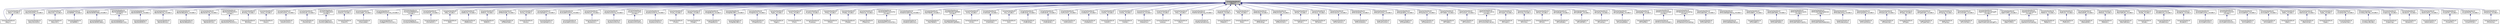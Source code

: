 digraph "Compiler/boot/build/Absyn.h"
{
  edge [fontname="Helvetica",fontsize="10",labelfontname="Helvetica",labelfontsize="10"];
  node [fontname="Helvetica",fontsize="10",shape=record];
  Node6 [label="Compiler/boot/build\l/Absyn.h",height=0.2,width=0.4,color="black", fillcolor="grey75", style="filled", fontcolor="black"];
  Node6 -> Node7 [dir="back",color="midnightblue",fontsize="10",style="solid",fontname="Helvetica"];
  Node7 [label="Compiler/boot/build\l/Absyn.c",height=0.2,width=0.4,color="black", fillcolor="white", style="filled",URL="$d0/d78/_absyn_8c.html"];
  Node6 -> Node8 [dir="back",color="midnightblue",fontsize="10",style="solid",fontname="Helvetica"];
  Node8 [label="Compiler/boot/build\l/Absyn_includes.h",height=0.2,width=0.4,color="black", fillcolor="white", style="filled",URL="$dc/d65/_absyn__includes_8h.html"];
  Node8 -> Node7 [dir="back",color="midnightblue",fontsize="10",style="solid",fontname="Helvetica"];
  Node6 -> Node9 [dir="back",color="midnightblue",fontsize="10",style="solid",fontname="Helvetica"];
  Node9 [label="Compiler/boot/build\l/AbsynDumpTpl_includes.h",height=0.2,width=0.4,color="black", fillcolor="white", style="filled",URL="$d0/d09/_absyn_dump_tpl__includes_8h.html"];
  Node9 -> Node10 [dir="back",color="midnightblue",fontsize="10",style="solid",fontname="Helvetica"];
  Node10 [label="Compiler/boot/build\l/AbsynDumpTpl.c",height=0.2,width=0.4,color="black", fillcolor="white", style="filled",URL="$d8/d18/_absyn_dump_tpl_8c.html"];
  Node6 -> Node11 [dir="back",color="midnightblue",fontsize="10",style="solid",fontname="Helvetica"];
  Node11 [label="Compiler/boot/build\l/AbsynUtil_includes.h",height=0.2,width=0.4,color="black", fillcolor="white", style="filled",URL="$de/db7/_absyn_util__includes_8h.html"];
  Node11 -> Node12 [dir="back",color="midnightblue",fontsize="10",style="solid",fontname="Helvetica"];
  Node12 [label="Compiler/boot/build\l/AbsynUtil.c",height=0.2,width=0.4,color="black", fillcolor="white", style="filled",URL="$d3/dc6/_absyn_util_8c.html"];
  Node6 -> Node13 [dir="back",color="midnightblue",fontsize="10",style="solid",fontname="Helvetica"];
  Node13 [label="Compiler/boot/build\l/AvlSetPath_includes.h",height=0.2,width=0.4,color="black", fillcolor="white", style="filled",URL="$d8/dfe/_avl_set_path__includes_8h.html"];
  Node13 -> Node14 [dir="back",color="midnightblue",fontsize="10",style="solid",fontname="Helvetica"];
  Node14 [label="Compiler/boot/build\l/AvlSetPath.c",height=0.2,width=0.4,color="black", fillcolor="white", style="filled",URL="$da/dbe/_avl_set_path_8c.html"];
  Node6 -> Node15 [dir="back",color="midnightblue",fontsize="10",style="solid",fontname="Helvetica"];
  Node15 [label="Compiler/boot/build\l/BackendDAECreate_includes.h",height=0.2,width=0.4,color="black", fillcolor="white", style="filled",URL="$df/ddd/_backend_d_a_e_create__includes_8h.html"];
  Node15 -> Node16 [dir="back",color="midnightblue",fontsize="10",style="solid",fontname="Helvetica"];
  Node16 [label="Compiler/boot/build\l/BackendDAECreate.c",height=0.2,width=0.4,color="black", fillcolor="white", style="filled",URL="$d7/d3b/_backend_d_a_e_create_8c.html"];
  Node6 -> Node17 [dir="back",color="midnightblue",fontsize="10",style="solid",fontname="Helvetica"];
  Node17 [label="Compiler/boot/build\l/BackendDAEOptimize\l_includes.h",height=0.2,width=0.4,color="black", fillcolor="white", style="filled",URL="$de/df7/_backend_d_a_e_optimize__includes_8h.html"];
  Node17 -> Node18 [dir="back",color="midnightblue",fontsize="10",style="solid",fontname="Helvetica"];
  Node18 [label="Compiler/boot/build\l/BackendDAEOptimize.c",height=0.2,width=0.4,color="black", fillcolor="white", style="filled",URL="$de/d7d/_backend_d_a_e_optimize_8c.html"];
  Node6 -> Node19 [dir="back",color="midnightblue",fontsize="10",style="solid",fontname="Helvetica"];
  Node19 [label="Compiler/boot/build\l/BackendDAEUtil_includes.h",height=0.2,width=0.4,color="black", fillcolor="white", style="filled",URL="$d1/d86/_backend_d_a_e_util__includes_8h.html"];
  Node19 -> Node20 [dir="back",color="midnightblue",fontsize="10",style="solid",fontname="Helvetica"];
  Node20 [label="Compiler/boot/build\l/BackendDAEUtil.c",height=0.2,width=0.4,color="black", fillcolor="white", style="filled",URL="$d4/dac/_backend_d_a_e_util_8c.html"];
  Node6 -> Node21 [dir="back",color="midnightblue",fontsize="10",style="solid",fontname="Helvetica"];
  Node21 [label="Compiler/boot/build\l/BackendDump_includes.h",height=0.2,width=0.4,color="black", fillcolor="white", style="filled",URL="$d3/d69/_backend_dump__includes_8h.html"];
  Node21 -> Node22 [dir="back",color="midnightblue",fontsize="10",style="solid",fontname="Helvetica"];
  Node22 [label="Compiler/boot/build\l/BackendDump.c",height=0.2,width=0.4,color="black", fillcolor="white", style="filled",URL="$d0/df5/_backend_dump_8c.html"];
  Node6 -> Node23 [dir="back",color="midnightblue",fontsize="10",style="solid",fontname="Helvetica"];
  Node23 [label="Compiler/boot/build\l/BackendEquation_includes.h",height=0.2,width=0.4,color="black", fillcolor="white", style="filled",URL="$de/d27/_backend_equation__includes_8h.html"];
  Node23 -> Node24 [dir="back",color="midnightblue",fontsize="10",style="solid",fontname="Helvetica"];
  Node24 [label="Compiler/boot/build\l/BackendEquation.c",height=0.2,width=0.4,color="black", fillcolor="white", style="filled",URL="$d2/ddf/_backend_equation_8c.html"];
  Node6 -> Node25 [dir="back",color="midnightblue",fontsize="10",style="solid",fontname="Helvetica"];
  Node25 [label="Compiler/boot/build\l/BackendInline_includes.h",height=0.2,width=0.4,color="black", fillcolor="white", style="filled",URL="$d8/d70/_backend_inline__includes_8h.html"];
  Node25 -> Node26 [dir="back",color="midnightblue",fontsize="10",style="solid",fontname="Helvetica"];
  Node26 [label="Compiler/boot/build\l/BackendInline.c",height=0.2,width=0.4,color="black", fillcolor="white", style="filled",URL="$d0/d9b/_backend_inline_8c.html"];
  Node6 -> Node27 [dir="back",color="midnightblue",fontsize="10",style="solid",fontname="Helvetica"];
  Node27 [label="Compiler/boot/build\l/BackendVarTransform\l_includes.h",height=0.2,width=0.4,color="black", fillcolor="white", style="filled",URL="$d3/dab/_backend_var_transform__includes_8h.html"];
  Node27 -> Node28 [dir="back",color="midnightblue",fontsize="10",style="solid",fontname="Helvetica"];
  Node28 [label="Compiler/boot/build\l/BackendVarTransform.c",height=0.2,width=0.4,color="black", fillcolor="white", style="filled",URL="$db/dee/_backend_var_transform_8c.html"];
  Node6 -> Node29 [dir="back",color="midnightblue",fontsize="10",style="solid",fontname="Helvetica"];
  Node29 [label="Compiler/boot/build\l/Binding_includes.h",height=0.2,width=0.4,color="black", fillcolor="white", style="filled",URL="$d2/dc8/_binding__includes_8h.html"];
  Node29 -> Node30 [dir="back",color="midnightblue",fontsize="10",style="solid",fontname="Helvetica"];
  Node30 [label="Compiler/boot/build\l/Binding.c",height=0.2,width=0.4,color="black", fillcolor="white", style="filled",URL="$de/dd4/_binding_8c.html"];
  Node6 -> Node31 [dir="back",color="midnightblue",fontsize="10",style="solid",fontname="Helvetica"];
  Node31 [label="Compiler/boot/build\l/Ceval_includes.h",height=0.2,width=0.4,color="black", fillcolor="white", style="filled",URL="$d4/d51/_ceval__includes_8h.html"];
  Node31 -> Node32 [dir="back",color="midnightblue",fontsize="10",style="solid",fontname="Helvetica"];
  Node32 [label="Compiler/boot/build\l/Ceval.c",height=0.2,width=0.4,color="black", fillcolor="white", style="filled",URL="$de/d71/_ceval_8c.html"];
  Node6 -> Node33 [dir="back",color="midnightblue",fontsize="10",style="solid",fontname="Helvetica"];
  Node33 [label="Compiler/boot/build\l/CevalFunction_includes.h",height=0.2,width=0.4,color="black", fillcolor="white", style="filled",URL="$d6/d3f/_ceval_function__includes_8h.html"];
  Node33 -> Node34 [dir="back",color="midnightblue",fontsize="10",style="solid",fontname="Helvetica"];
  Node34 [label="Compiler/boot/build\l/CevalFunction.c",height=0.2,width=0.4,color="black", fillcolor="white", style="filled",URL="$d4/d57/_ceval_function_8c.html"];
  Node6 -> Node35 [dir="back",color="midnightblue",fontsize="10",style="solid",fontname="Helvetica"];
  Node35 [label="Compiler/boot/build\l/CevalScript_includes.h",height=0.2,width=0.4,color="black", fillcolor="white", style="filled",URL="$d1/d55/_ceval_script__includes_8h.html"];
  Node35 -> Node36 [dir="back",color="midnightblue",fontsize="10",style="solid",fontname="Helvetica"];
  Node36 [label="Compiler/boot/build\l/CevalScript.c",height=0.2,width=0.4,color="black", fillcolor="white", style="filled",URL="$d6/d82/_ceval_script_8c.html"];
  Node6 -> Node37 [dir="back",color="midnightblue",fontsize="10",style="solid",fontname="Helvetica"];
  Node37 [label="Compiler/boot/build\l/CevalScriptBackend\l_includes.h",height=0.2,width=0.4,color="black", fillcolor="white", style="filled",URL="$df/d81/_ceval_script_backend__includes_8h.html"];
  Node37 -> Node38 [dir="back",color="midnightblue",fontsize="10",style="solid",fontname="Helvetica"];
  Node38 [label="Compiler/boot/build\l/CevalScriptBackend.c",height=0.2,width=0.4,color="black", fillcolor="white", style="filled",URL="$d8/de6/_ceval_script_backend_8c.html"];
  Node6 -> Node39 [dir="back",color="midnightblue",fontsize="10",style="solid",fontname="Helvetica"];
  Node39 [label="Compiler/boot/build\l/ClassInf_includes.h",height=0.2,width=0.4,color="black", fillcolor="white", style="filled",URL="$df/dd1/_class_inf__includes_8h.html"];
  Node39 -> Node40 [dir="back",color="midnightblue",fontsize="10",style="solid",fontname="Helvetica"];
  Node40 [label="Compiler/boot/build\l/ClassInf.c",height=0.2,width=0.4,color="black", fillcolor="white", style="filled",URL="$d4/d47/_class_inf_8c.html"];
  Node6 -> Node41 [dir="back",color="midnightblue",fontsize="10",style="solid",fontname="Helvetica"];
  Node41 [label="Compiler/boot/build\l/ClassLoader_includes.h",height=0.2,width=0.4,color="black", fillcolor="white", style="filled",URL="$df/d2f/_class_loader__includes_8h.html"];
  Node41 -> Node42 [dir="back",color="midnightblue",fontsize="10",style="solid",fontname="Helvetica"];
  Node42 [label="Compiler/boot/build\l/ClassLoader.c",height=0.2,width=0.4,color="black", fillcolor="white", style="filled",URL="$db/da3/_class_loader_8c.html"];
  Node6 -> Node43 [dir="back",color="midnightblue",fontsize="10",style="solid",fontname="Helvetica"];
  Node43 [label="Compiler/boot/build\l/CodegenFMUCommon_includes.h",height=0.2,width=0.4,color="black", fillcolor="white", style="filled",URL="$dd/d2d/_codegen_f_m_u_common__includes_8h.html"];
  Node43 -> Node44 [dir="back",color="midnightblue",fontsize="10",style="solid",fontname="Helvetica"];
  Node44 [label="Compiler/boot/build\l/CodegenFMUCommon.c",height=0.2,width=0.4,color="black", fillcolor="white", style="filled",URL="$d4/d4f/_codegen_f_m_u_common_8c.html"];
  Node6 -> Node45 [dir="back",color="midnightblue",fontsize="10",style="solid",fontname="Helvetica"];
  Node45 [label="Compiler/boot/build\l/ComponentReference\l_includes.h",height=0.2,width=0.4,color="black", fillcolor="white", style="filled",URL="$d0/dac/_component_reference__includes_8h.html"];
  Node45 -> Node46 [dir="back",color="midnightblue",fontsize="10",style="solid",fontname="Helvetica"];
  Node46 [label="Compiler/boot/build\l/ComponentReference.c",height=0.2,width=0.4,color="black", fillcolor="white", style="filled",URL="$d9/d14/_component_reference_8c.html"];
  Node6 -> Node47 [dir="back",color="midnightblue",fontsize="10",style="solid",fontname="Helvetica"];
  Node47 [label="Compiler/boot/build\l/ConnectUtil_includes.h",height=0.2,width=0.4,color="black", fillcolor="white", style="filled",URL="$dc/d47/_connect_util__includes_8h.html"];
  Node47 -> Node48 [dir="back",color="midnightblue",fontsize="10",style="solid",fontname="Helvetica"];
  Node48 [label="Compiler/boot/build\l/ConnectUtil.c",height=0.2,width=0.4,color="black", fillcolor="white", style="filled",URL="$d3/d5a/_connect_util_8c.html"];
  Node6 -> Node49 [dir="back",color="midnightblue",fontsize="10",style="solid",fontname="Helvetica"];
  Node49 [label="Compiler/boot/build\l/DAE_includes.h",height=0.2,width=0.4,color="black", fillcolor="white", style="filled",URL="$d8/db8/_d_a_e__includes_8h.html"];
  Node49 -> Node50 [dir="back",color="midnightblue",fontsize="10",style="solid",fontname="Helvetica"];
  Node50 [label="Compiler/boot/build\l/DAE.c",height=0.2,width=0.4,color="black", fillcolor="white", style="filled",URL="$df/d07/_d_a_e_8c.html"];
  Node6 -> Node51 [dir="back",color="midnightblue",fontsize="10",style="solid",fontname="Helvetica"];
  Node51 [label="Compiler/boot/build\l/DAEDump_includes.h",height=0.2,width=0.4,color="black", fillcolor="white", style="filled",URL="$d4/dfa/_d_a_e_dump__includes_8h.html"];
  Node51 -> Node52 [dir="back",color="midnightblue",fontsize="10",style="solid",fontname="Helvetica"];
  Node52 [label="Compiler/boot/build\l/DAEDump.c",height=0.2,width=0.4,color="black", fillcolor="white", style="filled",URL="$d6/de3/_d_a_e_dump_8c.html"];
  Node6 -> Node53 [dir="back",color="midnightblue",fontsize="10",style="solid",fontname="Helvetica"];
  Node53 [label="Compiler/boot/build\l/DAEUtil_includes.h",height=0.2,width=0.4,color="black", fillcolor="white", style="filled",URL="$dd/db4/_d_a_e_util__includes_8h.html"];
  Node53 -> Node54 [dir="back",color="midnightblue",fontsize="10",style="solid",fontname="Helvetica"];
  Node54 [label="Compiler/boot/build\l/DAEUtil.c",height=0.2,width=0.4,color="black", fillcolor="white", style="filled",URL="$d0/d29/_d_a_e_util_8c.html"];
  Node6 -> Node55 [dir="back",color="midnightblue",fontsize="10",style="solid",fontname="Helvetica"];
  Node55 [label="Compiler/boot/build\l/Differentiate_includes.h",height=0.2,width=0.4,color="black", fillcolor="white", style="filled",URL="$d1/db0/_differentiate__includes_8h.html"];
  Node55 -> Node56 [dir="back",color="midnightblue",fontsize="10",style="solid",fontname="Helvetica"];
  Node56 [label="Compiler/boot/build\l/Differentiate.c",height=0.2,width=0.4,color="black", fillcolor="white", style="filled",URL="$d1/dcb/_differentiate_8c.html"];
  Node6 -> Node57 [dir="back",color="midnightblue",fontsize="10",style="solid",fontname="Helvetica"];
  Node57 [label="Compiler/boot/build\l/Dump_includes.h",height=0.2,width=0.4,color="black", fillcolor="white", style="filled",URL="$d1/dc7/_dump__includes_8h.html"];
  Node57 -> Node58 [dir="back",color="midnightblue",fontsize="10",style="solid",fontname="Helvetica"];
  Node58 [label="Compiler/boot/build\l/Dump.c",height=0.2,width=0.4,color="black", fillcolor="white", style="filled",URL="$d8/d4d/_dump_8c.html"];
  Node6 -> Node59 [dir="back",color="midnightblue",fontsize="10",style="solid",fontname="Helvetica"];
  Node59 [label="Compiler/boot/build\l/DumpGraphviz_includes.h",height=0.2,width=0.4,color="black", fillcolor="white", style="filled",URL="$d4/d20/_dump_graphviz__includes_8h.html"];
  Node59 -> Node60 [dir="back",color="midnightblue",fontsize="10",style="solid",fontname="Helvetica"];
  Node60 [label="Compiler/boot/build\l/DumpGraphviz.c",height=0.2,width=0.4,color="black", fillcolor="white", style="filled",URL="$da/d60/_dump_graphviz_8c.html"];
  Node6 -> Node61 [dir="back",color="midnightblue",fontsize="10",style="solid",fontname="Helvetica"];
  Node61 [label="Compiler/boot/build\l/EvaluateFunctions_includes.h",height=0.2,width=0.4,color="black", fillcolor="white", style="filled",URL="$d7/d25/_evaluate_functions__includes_8h.html"];
  Node61 -> Node62 [dir="back",color="midnightblue",fontsize="10",style="solid",fontname="Helvetica"];
  Node62 [label="Compiler/boot/build\l/EvaluateFunctions.c",height=0.2,width=0.4,color="black", fillcolor="white", style="filled",URL="$d3/d4a/_evaluate_functions_8c.html"];
  Node6 -> Node63 [dir="back",color="midnightblue",fontsize="10",style="solid",fontname="Helvetica"];
  Node63 [label="Compiler/boot/build\l/Expression_includes.h",height=0.2,width=0.4,color="black", fillcolor="white", style="filled",URL="$de/d1a/_expression__includes_8h.html"];
  Node63 -> Node64 [dir="back",color="midnightblue",fontsize="10",style="solid",fontname="Helvetica"];
  Node64 [label="Compiler/boot/build\l/Expression.c",height=0.2,width=0.4,color="black", fillcolor="white", style="filled",URL="$d1/d08/_expression_8c.html"];
  Node6 -> Node65 [dir="back",color="midnightblue",fontsize="10",style="solid",fontname="Helvetica"];
  Node65 [label="Compiler/boot/build\l/ExpressionDump_includes.h",height=0.2,width=0.4,color="black", fillcolor="white", style="filled",URL="$db/d84/_expression_dump__includes_8h.html"];
  Node65 -> Node66 [dir="back",color="midnightblue",fontsize="10",style="solid",fontname="Helvetica"];
  Node66 [label="Compiler/boot/build\l/ExpressionDump.c",height=0.2,width=0.4,color="black", fillcolor="white", style="filled",URL="$d8/d16/_expression_dump_8c.html"];
  Node6 -> Node67 [dir="back",color="midnightblue",fontsize="10",style="solid",fontname="Helvetica"];
  Node67 [label="Compiler/boot/build\l/ExpressionSimplify\l_includes.h",height=0.2,width=0.4,color="black", fillcolor="white", style="filled",URL="$da/dd8/_expression_simplify__includes_8h.html"];
  Node67 -> Node68 [dir="back",color="midnightblue",fontsize="10",style="solid",fontname="Helvetica"];
  Node68 [label="Compiler/boot/build\l/ExpressionSimplify.c",height=0.2,width=0.4,color="black", fillcolor="white", style="filled",URL="$d3/da5/_expression_simplify_8c.html"];
  Node6 -> Node69 [dir="back",color="midnightblue",fontsize="10",style="solid",fontname="Helvetica"];
  Node69 [label="Compiler/boot/build\l/ExpressionSolve_includes.h",height=0.2,width=0.4,color="black", fillcolor="white", style="filled",URL="$da/d8b/_expression_solve__includes_8h.html"];
  Node69 -> Node70 [dir="back",color="midnightblue",fontsize="10",style="solid",fontname="Helvetica"];
  Node70 [label="Compiler/boot/build\l/ExpressionSolve.c",height=0.2,width=0.4,color="black", fillcolor="white", style="filled",URL="$d1/d87/_expression_solve_8c.html"];
  Node6 -> Node71 [dir="back",color="midnightblue",fontsize="10",style="solid",fontname="Helvetica"];
  Node71 [label="Compiler/boot/build\l/FCore_includes.h",height=0.2,width=0.4,color="black", fillcolor="white", style="filled",URL="$da/dfc/_f_core__includes_8h.html"];
  Node71 -> Node72 [dir="back",color="midnightblue",fontsize="10",style="solid",fontname="Helvetica"];
  Node72 [label="Compiler/boot/build\l/FCore.c",height=0.2,width=0.4,color="black", fillcolor="white", style="filled",URL="$d2/d08/_f_core_8c.html"];
  Node6 -> Node73 [dir="back",color="midnightblue",fontsize="10",style="solid",fontname="Helvetica"];
  Node73 [label="Compiler/boot/build\l/FGraph_includes.h",height=0.2,width=0.4,color="black", fillcolor="white", style="filled",URL="$d3/d9b/_f_graph__includes_8h.html"];
  Node73 -> Node74 [dir="back",color="midnightblue",fontsize="10",style="solid",fontname="Helvetica"];
  Node74 [label="Compiler/boot/build\l/FGraph.c",height=0.2,width=0.4,color="black", fillcolor="white", style="filled",URL="$d8/de4/_f_graph_8c.html"];
  Node6 -> Node75 [dir="back",color="midnightblue",fontsize="10",style="solid",fontname="Helvetica"];
  Node75 [label="Compiler/boot/build\l/FGraphBuild_includes.h",height=0.2,width=0.4,color="black", fillcolor="white", style="filled",URL="$db/d7d/_f_graph_build__includes_8h.html"];
  Node75 -> Node76 [dir="back",color="midnightblue",fontsize="10",style="solid",fontname="Helvetica"];
  Node76 [label="Compiler/boot/build\l/FGraphBuild.c",height=0.2,width=0.4,color="black", fillcolor="white", style="filled",URL="$db/d67/_f_graph_build_8c.html"];
  Node6 -> Node77 [dir="back",color="midnightblue",fontsize="10",style="solid",fontname="Helvetica"];
  Node77 [label="Compiler/boot/build\l/FGraphBuildEnv_includes.h",height=0.2,width=0.4,color="black", fillcolor="white", style="filled",URL="$d3/d03/_f_graph_build_env__includes_8h.html"];
  Node77 -> Node78 [dir="back",color="midnightblue",fontsize="10",style="solid",fontname="Helvetica"];
  Node78 [label="Compiler/boot/build\l/FGraphBuildEnv.c",height=0.2,width=0.4,color="black", fillcolor="white", style="filled",URL="$d2/df6/_f_graph_build_env_8c.html"];
  Node6 -> Node79 [dir="back",color="midnightblue",fontsize="10",style="solid",fontname="Helvetica"];
  Node79 [label="Compiler/boot/build\l/FGraphDump_includes.h",height=0.2,width=0.4,color="black", fillcolor="white", style="filled",URL="$db/d52/_f_graph_dump__includes_8h.html"];
  Node79 -> Node80 [dir="back",color="midnightblue",fontsize="10",style="solid",fontname="Helvetica"];
  Node80 [label="Compiler/boot/build\l/FGraphDump.c",height=0.2,width=0.4,color="black", fillcolor="white", style="filled",URL="$de/d20/_f_graph_dump_8c.html"];
  Node6 -> Node81 [dir="back",color="midnightblue",fontsize="10",style="solid",fontname="Helvetica"];
  Node81 [label="Compiler/boot/build\l/Figaro_includes.h",height=0.2,width=0.4,color="black", fillcolor="white", style="filled",URL="$d1/d41/_figaro__includes_8h.html"];
  Node81 -> Node82 [dir="back",color="midnightblue",fontsize="10",style="solid",fontname="Helvetica"];
  Node82 [label="Compiler/boot/build\l/Figaro.c",height=0.2,width=0.4,color="black", fillcolor="white", style="filled",URL="$d9/d4d/_figaro_8c.html"];
  Node6 -> Node83 [dir="back",color="midnightblue",fontsize="10",style="solid",fontname="Helvetica"];
  Node83 [label="Compiler/boot/build\l/FInst_includes.h",height=0.2,width=0.4,color="black", fillcolor="white", style="filled",URL="$de/dcd/_f_inst__includes_8h.html"];
  Node83 -> Node84 [dir="back",color="midnightblue",fontsize="10",style="solid",fontname="Helvetica"];
  Node84 [label="Compiler/boot/build\l/FInst.c",height=0.2,width=0.4,color="black", fillcolor="white", style="filled",URL="$d4/d31/_f_inst_8c.html"];
  Node6 -> Node85 [dir="back",color="midnightblue",fontsize="10",style="solid",fontname="Helvetica"];
  Node85 [label="Compiler/boot/build\l/FLookup_includes.h",height=0.2,width=0.4,color="black", fillcolor="white", style="filled",URL="$d1/d96/_f_lookup__includes_8h.html"];
  Node85 -> Node86 [dir="back",color="midnightblue",fontsize="10",style="solid",fontname="Helvetica"];
  Node86 [label="Compiler/boot/build\l/FLookup.c",height=0.2,width=0.4,color="black", fillcolor="white", style="filled",URL="$d9/dbd/_f_lookup_8c.html"];
  Node6 -> Node87 [dir="back",color="midnightblue",fontsize="10",style="solid",fontname="Helvetica"];
  Node87 [label="Compiler/boot/build\l/FMod_includes.h",height=0.2,width=0.4,color="black", fillcolor="white", style="filled",URL="$d9/d5e/_f_mod__includes_8h.html"];
  Node87 -> Node88 [dir="back",color="midnightblue",fontsize="10",style="solid",fontname="Helvetica"];
  Node88 [label="Compiler/boot/build\l/FMod.c",height=0.2,width=0.4,color="black", fillcolor="white", style="filled",URL="$df/d49/_f_mod_8c.html"];
  Node6 -> Node89 [dir="back",color="midnightblue",fontsize="10",style="solid",fontname="Helvetica"];
  Node89 [label="Compiler/boot/build\l/FNode_includes.h",height=0.2,width=0.4,color="black", fillcolor="white", style="filled",URL="$d9/d02/_f_node__includes_8h.html"];
  Node89 -> Node90 [dir="back",color="midnightblue",fontsize="10",style="solid",fontname="Helvetica"];
  Node90 [label="Compiler/boot/build\l/FNode.c",height=0.2,width=0.4,color="black", fillcolor="white", style="filled",URL="$d2/d0f/_f_node_8c.html"];
  Node6 -> Node91 [dir="back",color="midnightblue",fontsize="10",style="solid",fontname="Helvetica"];
  Node91 [label="Compiler/boot/build\l/FResolve_includes.h",height=0.2,width=0.4,color="black", fillcolor="white", style="filled",URL="$d5/d22/_f_resolve__includes_8h.html"];
  Node91 -> Node92 [dir="back",color="midnightblue",fontsize="10",style="solid",fontname="Helvetica"];
  Node92 [label="Compiler/boot/build\l/FResolve.c",height=0.2,width=0.4,color="black", fillcolor="white", style="filled",URL="$d9/d89/_f_resolve_8c.html"];
  Node6 -> Node93 [dir="back",color="midnightblue",fontsize="10",style="solid",fontname="Helvetica"];
  Node93 [label="Compiler/boot/build\l/GenerateAPIFunctionsTpl\l_includes.h",height=0.2,width=0.4,color="black", fillcolor="white", style="filled",URL="$da/df8/_generate_a_p_i_functions_tpl__includes_8h.html"];
  Node93 -> Node94 [dir="back",color="midnightblue",fontsize="10",style="solid",fontname="Helvetica"];
  Node94 [label="Compiler/boot/build\l/GenerateAPIFunctionsTpl.c",height=0.2,width=0.4,color="black", fillcolor="white", style="filled",URL="$d3/dab/_generate_a_p_i_functions_tpl_8c.html"];
  Node6 -> Node95 [dir="back",color="midnightblue",fontsize="10",style="solid",fontname="Helvetica"];
  Node95 [label="Compiler/boot/build\l/GlobalScriptDump_includes.h",height=0.2,width=0.4,color="black", fillcolor="white", style="filled",URL="$d4/d6c/_global_script_dump__includes_8h.html"];
  Node95 -> Node96 [dir="back",color="midnightblue",fontsize="10",style="solid",fontname="Helvetica"];
  Node96 [label="Compiler/boot/build\l/GlobalScriptDump.c",height=0.2,width=0.4,color="black", fillcolor="white", style="filled",URL="$d6/dbe/_global_script_dump_8c.html"];
  Node6 -> Node97 [dir="back",color="midnightblue",fontsize="10",style="solid",fontname="Helvetica"];
  Node97 [label="Compiler/boot/build\l/HashTable5_includes.h",height=0.2,width=0.4,color="black", fillcolor="white", style="filled",URL="$d5/d89/_hash_table5__includes_8h.html"];
  Node97 -> Node98 [dir="back",color="midnightblue",fontsize="10",style="solid",fontname="Helvetica"];
  Node98 [label="Compiler/boot/build\l/HashTable5.c",height=0.2,width=0.4,color="black", fillcolor="white", style="filled",URL="$d8/d62/_hash_table5_8c.html"];
  Node6 -> Node99 [dir="back",color="midnightblue",fontsize="10",style="solid",fontname="Helvetica"];
  Node99 [label="Compiler/boot/build\l/HashTableStringToPath\l_includes.h",height=0.2,width=0.4,color="black", fillcolor="white", style="filled",URL="$d3/dd0/_hash_table_string_to_path__includes_8h.html"];
  Node99 -> Node100 [dir="back",color="midnightblue",fontsize="10",style="solid",fontname="Helvetica"];
  Node100 [label="Compiler/boot/build\l/HashTableStringToPath.c",height=0.2,width=0.4,color="black", fillcolor="white", style="filled",URL="$d2/dcb/_hash_table_string_to_path_8c.html"];
  Node6 -> Node101 [dir="back",color="midnightblue",fontsize="10",style="solid",fontname="Helvetica"];
  Node101 [label="Compiler/boot/build\l/Inline_includes.h",height=0.2,width=0.4,color="black", fillcolor="white", style="filled",URL="$d4/dae/_inline__includes_8h.html"];
  Node101 -> Node102 [dir="back",color="midnightblue",fontsize="10",style="solid",fontname="Helvetica"];
  Node102 [label="Compiler/boot/build\l/Inline.c",height=0.2,width=0.4,color="black", fillcolor="white", style="filled",URL="$df/d94/_inline_8c.html"];
  Node6 -> Node103 [dir="back",color="midnightblue",fontsize="10",style="solid",fontname="Helvetica"];
  Node103 [label="Compiler/boot/build\l/InnerOuter_includes.h",height=0.2,width=0.4,color="black", fillcolor="white", style="filled",URL="$d3/d87/_inner_outer__includes_8h.html"];
  Node103 -> Node104 [dir="back",color="midnightblue",fontsize="10",style="solid",fontname="Helvetica"];
  Node104 [label="Compiler/boot/build\l/InnerOuter.c",height=0.2,width=0.4,color="black", fillcolor="white", style="filled",URL="$d6/df5/_inner_outer_8c.html"];
  Node6 -> Node105 [dir="back",color="midnightblue",fontsize="10",style="solid",fontname="Helvetica"];
  Node105 [label="Compiler/boot/build\l/Inst_includes.h",height=0.2,width=0.4,color="black", fillcolor="white", style="filled",URL="$df/d7c/_inst__includes_8h.html"];
  Node105 -> Node106 [dir="back",color="midnightblue",fontsize="10",style="solid",fontname="Helvetica"];
  Node106 [label="Compiler/boot/build\l/Inst.c",height=0.2,width=0.4,color="black", fillcolor="white", style="filled",URL="$dd/d26/_inst_8c.html"];
  Node6 -> Node107 [dir="back",color="midnightblue",fontsize="10",style="solid",fontname="Helvetica"];
  Node107 [label="Compiler/boot/build\l/InstBinding_includes.h",height=0.2,width=0.4,color="black", fillcolor="white", style="filled",URL="$db/da6/_inst_binding__includes_8h.html"];
  Node107 -> Node108 [dir="back",color="midnightblue",fontsize="10",style="solid",fontname="Helvetica"];
  Node108 [label="Compiler/boot/build\l/InstBinding.c",height=0.2,width=0.4,color="black", fillcolor="white", style="filled",URL="$dc/dac/_inst_binding_8c.html"];
  Node6 -> Node109 [dir="back",color="midnightblue",fontsize="10",style="solid",fontname="Helvetica"];
  Node109 [label="Compiler/boot/build\l/InstExtends_includes.h",height=0.2,width=0.4,color="black", fillcolor="white", style="filled",URL="$db/d79/_inst_extends__includes_8h.html"];
  Node109 -> Node110 [dir="back",color="midnightblue",fontsize="10",style="solid",fontname="Helvetica"];
  Node110 [label="Compiler/boot/build\l/InstExtends.c",height=0.2,width=0.4,color="black", fillcolor="white", style="filled",URL="$d1/d38/_inst_extends_8c.html"];
  Node6 -> Node111 [dir="back",color="midnightblue",fontsize="10",style="solid",fontname="Helvetica"];
  Node111 [label="Compiler/boot/build\l/InstFunction_includes.h",height=0.2,width=0.4,color="black", fillcolor="white", style="filled",URL="$dd/dde/_inst_function__includes_8h.html"];
  Node111 -> Node112 [dir="back",color="midnightblue",fontsize="10",style="solid",fontname="Helvetica"];
  Node112 [label="Compiler/boot/build\l/InstFunction.c",height=0.2,width=0.4,color="black", fillcolor="white", style="filled",URL="$dd/d04/_inst_function_8c.html"];
  Node6 -> Node113 [dir="back",color="midnightblue",fontsize="10",style="solid",fontname="Helvetica"];
  Node113 [label="Compiler/boot/build\l/InstSection_includes.h",height=0.2,width=0.4,color="black", fillcolor="white", style="filled",URL="$d8/d55/_inst_section__includes_8h.html"];
  Node113 -> Node114 [dir="back",color="midnightblue",fontsize="10",style="solid",fontname="Helvetica"];
  Node114 [label="Compiler/boot/build\l/InstSection.c",height=0.2,width=0.4,color="black", fillcolor="white", style="filled",URL="$d9/d88/_inst_section_8c.html"];
  Node6 -> Node115 [dir="back",color="midnightblue",fontsize="10",style="solid",fontname="Helvetica"];
  Node115 [label="Compiler/boot/build\l/InstUtil_includes.h",height=0.2,width=0.4,color="black", fillcolor="white", style="filled",URL="$da/d04/_inst_util__includes_8h.html"];
  Node115 -> Node116 [dir="back",color="midnightblue",fontsize="10",style="solid",fontname="Helvetica"];
  Node116 [label="Compiler/boot/build\l/InstUtil.c",height=0.2,width=0.4,color="black", fillcolor="white", style="filled",URL="$db/dd4/_inst_util_8c.html"];
  Node6 -> Node117 [dir="back",color="midnightblue",fontsize="10",style="solid",fontname="Helvetica"];
  Node117 [label="Compiler/boot/build\l/InstVar_includes.h",height=0.2,width=0.4,color="black", fillcolor="white", style="filled",URL="$d9/de6/_inst_var__includes_8h.html"];
  Node117 -> Node118 [dir="back",color="midnightblue",fontsize="10",style="solid",fontname="Helvetica"];
  Node118 [label="Compiler/boot/build\l/InstVar.c",height=0.2,width=0.4,color="black", fillcolor="white", style="filled",URL="$d6/d54/_inst_var_8c.html"];
  Node6 -> Node119 [dir="back",color="midnightblue",fontsize="10",style="solid",fontname="Helvetica"];
  Node119 [label="Compiler/boot/build\l/Interactive_includes.h",height=0.2,width=0.4,color="black", fillcolor="white", style="filled",URL="$dc/d0e/_interactive__includes_8h.html"];
  Node119 -> Node120 [dir="back",color="midnightblue",fontsize="10",style="solid",fontname="Helvetica"];
  Node120 [label="Compiler/boot/build\l/Interactive.c",height=0.2,width=0.4,color="black", fillcolor="white", style="filled",URL="$db/d73/_interactive_8c.html"];
  Node6 -> Node121 [dir="back",color="midnightblue",fontsize="10",style="solid",fontname="Helvetica"];
  Node121 [label="Compiler/boot/build\l/Lookup_includes.h",height=0.2,width=0.4,color="black", fillcolor="white", style="filled",URL="$d4/da1/_lookup__includes_8h.html"];
  Node121 -> Node122 [dir="back",color="midnightblue",fontsize="10",style="solid",fontname="Helvetica"];
  Node122 [label="Compiler/boot/build\l/Lookup.c",height=0.2,width=0.4,color="black", fillcolor="white", style="filled",URL="$d0/d1b/_lookup_8c.html"];
  Node6 -> Node123 [dir="back",color="midnightblue",fontsize="10",style="solid",fontname="Helvetica"];
  Node123 [label="Compiler/boot/build\l/Main_includes.h",height=0.2,width=0.4,color="black", fillcolor="white", style="filled",URL="$de/d6c/_main__includes_8h.html"];
  Node123 -> Node124 [dir="back",color="midnightblue",fontsize="10",style="solid",fontname="Helvetica"];
  Node124 [label="Compiler/boot/build\l/Main.c",height=0.2,width=0.4,color="black", fillcolor="white", style="filled",URL="$d0/d6a/_compiler_2boot_2build_2main_8c.html"];
  Node6 -> Node125 [dir="back",color="midnightblue",fontsize="10",style="solid",fontname="Helvetica"];
  Node125 [label="Compiler/boot/build\l/MathematicaDump_includes.h",height=0.2,width=0.4,color="black", fillcolor="white", style="filled",URL="$d1/d3d/_mathematica_dump__includes_8h.html"];
  Node125 -> Node126 [dir="back",color="midnightblue",fontsize="10",style="solid",fontname="Helvetica"];
  Node126 [label="Compiler/boot/build\l/MathematicaDump.c",height=0.2,width=0.4,color="black", fillcolor="white", style="filled",URL="$d6/dff/_mathematica_dump_8c.html"];
  Node6 -> Node127 [dir="back",color="midnightblue",fontsize="10",style="solid",fontname="Helvetica"];
  Node127 [label="Compiler/boot/build\l/MetaUtil_includes.h",height=0.2,width=0.4,color="black", fillcolor="white", style="filled",URL="$d9/d05/_meta_util__includes_8h.html"];
  Node127 -> Node128 [dir="back",color="midnightblue",fontsize="10",style="solid",fontname="Helvetica"];
  Node128 [label="Compiler/boot/build\l/MetaUtil.c",height=0.2,width=0.4,color="black", fillcolor="white", style="filled",URL="$d2/dae/_meta_util_8c.html"];
  Node6 -> Node129 [dir="back",color="midnightblue",fontsize="10",style="solid",fontname="Helvetica"];
  Node129 [label="Compiler/boot/build\l/Mod_includes.h",height=0.2,width=0.4,color="black", fillcolor="white", style="filled",URL="$d1/d14/_mod__includes_8h.html"];
  Node129 -> Node130 [dir="back",color="midnightblue",fontsize="10",style="solid",fontname="Helvetica"];
  Node130 [label="Compiler/boot/build\l/Mod.c",height=0.2,width=0.4,color="black", fillcolor="white", style="filled",URL="$d1/dd5/_mod_8c.html"];
  Node6 -> Node131 [dir="back",color="midnightblue",fontsize="10",style="solid",fontname="Helvetica"];
  Node131 [label="Compiler/boot/build\l/NFBinding_includes.h",height=0.2,width=0.4,color="black", fillcolor="white", style="filled",URL="$d0/dee/_n_f_binding__includes_8h.html"];
  Node131 -> Node132 [dir="back",color="midnightblue",fontsize="10",style="solid",fontname="Helvetica"];
  Node132 [label="Compiler/boot/build\l/NFBinding.c",height=0.2,width=0.4,color="black", fillcolor="white", style="filled",URL="$d3/dcf/_n_f_binding_8c.html"];
  Node6 -> Node133 [dir="back",color="midnightblue",fontsize="10",style="solid",fontname="Helvetica"];
  Node133 [label="Compiler/boot/build\l/NFBuiltinCall_includes.h",height=0.2,width=0.4,color="black", fillcolor="white", style="filled",URL="$d2/d6d/_n_f_builtin_call__includes_8h.html"];
  Node133 -> Node134 [dir="back",color="midnightblue",fontsize="10",style="solid",fontname="Helvetica"];
  Node134 [label="Compiler/boot/build\l/NFBuiltinCall.c",height=0.2,width=0.4,color="black", fillcolor="white", style="filled",URL="$d4/db8/_n_f_builtin_call_8c.html"];
  Node6 -> Node135 [dir="back",color="midnightblue",fontsize="10",style="solid",fontname="Helvetica"];
  Node135 [label="Compiler/boot/build\l/NFCall_includes.h",height=0.2,width=0.4,color="black", fillcolor="white", style="filled",URL="$d1/d29/_n_f_call__includes_8h.html"];
  Node135 -> Node136 [dir="back",color="midnightblue",fontsize="10",style="solid",fontname="Helvetica"];
  Node136 [label="Compiler/boot/build\l/NFCall.c",height=0.2,width=0.4,color="black", fillcolor="white", style="filled",URL="$d9/dd8/_n_f_call_8c.html"];
  Node6 -> Node137 [dir="back",color="midnightblue",fontsize="10",style="solid",fontname="Helvetica"];
  Node137 [label="Compiler/boot/build\l/NFCeval_includes.h",height=0.2,width=0.4,color="black", fillcolor="white", style="filled",URL="$dc/d71/_n_f_ceval__includes_8h.html"];
  Node137 -> Node138 [dir="back",color="midnightblue",fontsize="10",style="solid",fontname="Helvetica"];
  Node138 [label="Compiler/boot/build\l/NFCeval.c",height=0.2,width=0.4,color="black", fillcolor="white", style="filled",URL="$d8/d8f/_n_f_ceval_8c.html"];
  Node6 -> Node139 [dir="back",color="midnightblue",fontsize="10",style="solid",fontname="Helvetica"];
  Node139 [label="Compiler/boot/build\l/NFDimension_includes.h",height=0.2,width=0.4,color="black", fillcolor="white", style="filled",URL="$d0/d1a/_n_f_dimension__includes_8h.html"];
  Node139 -> Node140 [dir="back",color="midnightblue",fontsize="10",style="solid",fontname="Helvetica"];
  Node140 [label="Compiler/boot/build\l/NFDimension.c",height=0.2,width=0.4,color="black", fillcolor="white", style="filled",URL="$d0/d8b/_n_f_dimension_8c.html"];
  Node6 -> Node141 [dir="back",color="midnightblue",fontsize="10",style="solid",fontname="Helvetica"];
  Node141 [label="Compiler/boot/build\l/NFEnvExtends_includes.h",height=0.2,width=0.4,color="black", fillcolor="white", style="filled",URL="$d8/d8d/_n_f_env_extends__includes_8h.html"];
  Node141 -> Node142 [dir="back",color="midnightblue",fontsize="10",style="solid",fontname="Helvetica"];
  Node142 [label="Compiler/boot/build\l/NFEnvExtends.c",height=0.2,width=0.4,color="black", fillcolor="white", style="filled",URL="$d1/d2f/_n_f_env_extends_8c.html"];
  Node6 -> Node143 [dir="back",color="midnightblue",fontsize="10",style="solid",fontname="Helvetica"];
  Node143 [label="Compiler/boot/build\l/NFEvalFunction_includes.h",height=0.2,width=0.4,color="black", fillcolor="white", style="filled",URL="$d2/d21/_n_f_eval_function__includes_8h.html"];
  Node143 -> Node144 [dir="back",color="midnightblue",fontsize="10",style="solid",fontname="Helvetica"];
  Node144 [label="Compiler/boot/build\l/NFEvalFunction.c",height=0.2,width=0.4,color="black", fillcolor="white", style="filled",URL="$da/d0e/_n_f_eval_function_8c.html"];
  Node6 -> Node145 [dir="back",color="midnightblue",fontsize="10",style="solid",fontname="Helvetica"];
  Node145 [label="Compiler/boot/build\l/NFExpandExp_includes.h",height=0.2,width=0.4,color="black", fillcolor="white", style="filled",URL="$d6/d61/_n_f_expand_exp__includes_8h.html"];
  Node145 -> Node146 [dir="back",color="midnightblue",fontsize="10",style="solid",fontname="Helvetica"];
  Node146 [label="Compiler/boot/build\l/NFExpandExp.c",height=0.2,width=0.4,color="black", fillcolor="white", style="filled",URL="$d3/dd0/_n_f_expand_exp_8c.html"];
  Node6 -> Node147 [dir="back",color="midnightblue",fontsize="10",style="solid",fontname="Helvetica"];
  Node147 [label="Compiler/boot/build\l/NFExpression_includes.h",height=0.2,width=0.4,color="black", fillcolor="white", style="filled",URL="$de/dd8/_n_f_expression__includes_8h.html"];
  Node147 -> Node148 [dir="back",color="midnightblue",fontsize="10",style="solid",fontname="Helvetica"];
  Node148 [label="Compiler/boot/build\l/NFExpression.c",height=0.2,width=0.4,color="black", fillcolor="white", style="filled",URL="$db/d0c/_n_f_expression_8c.html"];
  Node6 -> Node149 [dir="back",color="midnightblue",fontsize="10",style="solid",fontname="Helvetica"];
  Node149 [label="Compiler/boot/build\l/NFFlatten_includes.h",height=0.2,width=0.4,color="black", fillcolor="white", style="filled",URL="$d0/db6/_n_f_flatten__includes_8h.html"];
  Node149 -> Node150 [dir="back",color="midnightblue",fontsize="10",style="solid",fontname="Helvetica"];
  Node150 [label="Compiler/boot/build\l/NFFlatten.c",height=0.2,width=0.4,color="black", fillcolor="white", style="filled",URL="$d4/d7c/_n_f_flatten_8c.html"];
  Node6 -> Node151 [dir="back",color="midnightblue",fontsize="10",style="solid",fontname="Helvetica"];
  Node151 [label="Compiler/boot/build\l/NFFunction_includes.h",height=0.2,width=0.4,color="black", fillcolor="white", style="filled",URL="$d2/d40/_n_f_function__includes_8h.html"];
  Node151 -> Node152 [dir="back",color="midnightblue",fontsize="10",style="solid",fontname="Helvetica"];
  Node152 [label="Compiler/boot/build\l/NFFunction.c",height=0.2,width=0.4,color="black", fillcolor="white", style="filled",URL="$d0/d18/_n_f_function_8c.html"];
  Node6 -> Node153 [dir="back",color="midnightblue",fontsize="10",style="solid",fontname="Helvetica"];
  Node153 [label="Compiler/boot/build\l/NFFunctionDerivative\l_includes.h",height=0.2,width=0.4,color="black", fillcolor="white", style="filled",URL="$d3/d4a/_n_f_function_derivative__includes_8h.html"];
  Node153 -> Node154 [dir="back",color="midnightblue",fontsize="10",style="solid",fontname="Helvetica"];
  Node154 [label="Compiler/boot/build\l/NFFunctionDerivative.c",height=0.2,width=0.4,color="black", fillcolor="white", style="filled",URL="$d0/d77/_n_f_function_derivative_8c.html"];
  Node6 -> Node155 [dir="back",color="midnightblue",fontsize="10",style="solid",fontname="Helvetica"];
  Node155 [label="Compiler/boot/build\l/NFImport_includes.h",height=0.2,width=0.4,color="black", fillcolor="white", style="filled",URL="$db/d44/_n_f_import__includes_8h.html"];
  Node155 -> Node156 [dir="back",color="midnightblue",fontsize="10",style="solid",fontname="Helvetica"];
  Node156 [label="Compiler/boot/build\l/NFImport.c",height=0.2,width=0.4,color="black", fillcolor="white", style="filled",URL="$db/da4/_n_f_import_8c.html"];
  Node6 -> Node157 [dir="back",color="midnightblue",fontsize="10",style="solid",fontname="Helvetica"];
  Node157 [label="Compiler/boot/build\l/NFInline_includes.h",height=0.2,width=0.4,color="black", fillcolor="white", style="filled",URL="$d4/d46/_n_f_inline__includes_8h.html"];
  Node157 -> Node158 [dir="back",color="midnightblue",fontsize="10",style="solid",fontname="Helvetica"];
  Node158 [label="Compiler/boot/build\l/NFInline.c",height=0.2,width=0.4,color="black", fillcolor="white", style="filled",URL="$de/d12/_n_f_inline_8c.html"];
  Node6 -> Node159 [dir="back",color="midnightblue",fontsize="10",style="solid",fontname="Helvetica"];
  Node159 [label="Compiler/boot/build\l/NFInst_includes.h",height=0.2,width=0.4,color="black", fillcolor="white", style="filled",URL="$df/d37/_n_f_inst__includes_8h.html"];
  Node159 -> Node160 [dir="back",color="midnightblue",fontsize="10",style="solid",fontname="Helvetica"];
  Node160 [label="Compiler/boot/build\l/NFInst.c",height=0.2,width=0.4,color="black", fillcolor="white", style="filled",URL="$d0/de4/_n_f_inst_8c.html"];
  Node6 -> Node161 [dir="back",color="midnightblue",fontsize="10",style="solid",fontname="Helvetica"];
  Node161 [label="Compiler/boot/build\l/NFInstNode_includes.h",height=0.2,width=0.4,color="black", fillcolor="white", style="filled",URL="$d7/de4/_n_f_inst_node__includes_8h.html"];
  Node161 -> Node162 [dir="back",color="midnightblue",fontsize="10",style="solid",fontname="Helvetica"];
  Node162 [label="Compiler/boot/build\l/NFInstNode.c",height=0.2,width=0.4,color="black", fillcolor="white", style="filled",URL="$d7/d21/_n_f_inst_node_8c.html"];
  Node6 -> Node163 [dir="back",color="midnightblue",fontsize="10",style="solid",fontname="Helvetica"];
  Node163 [label="Compiler/boot/build\l/NFInstPrefix_includes.h",height=0.2,width=0.4,color="black", fillcolor="white", style="filled",URL="$da/df3/_n_f_inst_prefix__includes_8h.html"];
  Node163 -> Node164 [dir="back",color="midnightblue",fontsize="10",style="solid",fontname="Helvetica"];
  Node164 [label="Compiler/boot/build\l/NFInstPrefix.c",height=0.2,width=0.4,color="black", fillcolor="white", style="filled",URL="$d7/d75/_n_f_inst_prefix_8c.html"];
  Node6 -> Node165 [dir="back",color="midnightblue",fontsize="10",style="solid",fontname="Helvetica"];
  Node165 [label="Compiler/boot/build\l/NFLookup_includes.h",height=0.2,width=0.4,color="black", fillcolor="white", style="filled",URL="$dd/d27/_n_f_lookup__includes_8h.html"];
  Node165 -> Node166 [dir="back",color="midnightblue",fontsize="10",style="solid",fontname="Helvetica"];
  Node166 [label="Compiler/boot/build\l/NFLookup.c",height=0.2,width=0.4,color="black", fillcolor="white", style="filled",URL="$d9/d96/_n_f_lookup_8c.html"];
  Node6 -> Node167 [dir="back",color="midnightblue",fontsize="10",style="solid",fontname="Helvetica"];
  Node167 [label="Compiler/boot/build\l/NFLookupState_includes.h",height=0.2,width=0.4,color="black", fillcolor="white", style="filled",URL="$db/d13/_n_f_lookup_state__includes_8h.html"];
  Node167 -> Node168 [dir="back",color="midnightblue",fontsize="10",style="solid",fontname="Helvetica"];
  Node168 [label="Compiler/boot/build\l/NFLookupState.c",height=0.2,width=0.4,color="black", fillcolor="white", style="filled",URL="$dd/d9b/_n_f_lookup_state_8c.html"];
  Node6 -> Node169 [dir="back",color="midnightblue",fontsize="10",style="solid",fontname="Helvetica"];
  Node169 [label="Compiler/boot/build\l/NFModifier_includes.h",height=0.2,width=0.4,color="black", fillcolor="white", style="filled",URL="$d0/d7c/_n_f_modifier__includes_8h.html"];
  Node169 -> Node170 [dir="back",color="midnightblue",fontsize="10",style="solid",fontname="Helvetica"];
  Node170 [label="Compiler/boot/build\l/NFModifier.c",height=0.2,width=0.4,color="black", fillcolor="white", style="filled",URL="$d1/d3e/_n_f_modifier_8c.html"];
  Node6 -> Node171 [dir="back",color="midnightblue",fontsize="10",style="solid",fontname="Helvetica"];
  Node171 [label="Compiler/boot/build\l/NFOCConnectionGraph\l_includes.h",height=0.2,width=0.4,color="black", fillcolor="white", style="filled",URL="$dc/d52/_n_f_o_c_connection_graph__includes_8h.html"];
  Node171 -> Node172 [dir="back",color="midnightblue",fontsize="10",style="solid",fontname="Helvetica"];
  Node172 [label="Compiler/boot/build\l/NFOCConnectionGraph.c",height=0.2,width=0.4,color="black", fillcolor="white", style="filled",URL="$d3/d84/_n_f_o_c_connection_graph_8c.html"];
  Node6 -> Node173 [dir="back",color="midnightblue",fontsize="10",style="solid",fontname="Helvetica"];
  Node173 [label="Compiler/boot/build\l/NFOperatorOverloading\l_includes.h",height=0.2,width=0.4,color="black", fillcolor="white", style="filled",URL="$d4/dee/_n_f_operator_overloading__includes_8h.html"];
  Node173 -> Node174 [dir="back",color="midnightblue",fontsize="10",style="solid",fontname="Helvetica"];
  Node174 [label="Compiler/boot/build\l/NFOperatorOverloading.c",height=0.2,width=0.4,color="black", fillcolor="white", style="filled",URL="$dc/d5c/_n_f_operator_overloading_8c.html"];
  Node6 -> Node175 [dir="back",color="midnightblue",fontsize="10",style="solid",fontname="Helvetica"];
  Node175 [label="Compiler/boot/build\l/NFSCodeCheck_includes.h",height=0.2,width=0.4,color="black", fillcolor="white", style="filled",URL="$db/d33/_n_f_s_code_check__includes_8h.html"];
  Node175 -> Node176 [dir="back",color="midnightblue",fontsize="10",style="solid",fontname="Helvetica"];
  Node176 [label="Compiler/boot/build\l/NFSCodeCheck.c",height=0.2,width=0.4,color="black", fillcolor="white", style="filled",URL="$d8/da2/_n_f_s_code_check_8c.html"];
  Node6 -> Node177 [dir="back",color="midnightblue",fontsize="10",style="solid",fontname="Helvetica"];
  Node177 [label="Compiler/boot/build\l/NFSCodeDependency_includes.h",height=0.2,width=0.4,color="black", fillcolor="white", style="filled",URL="$d6/d04/_n_f_s_code_dependency__includes_8h.html"];
  Node177 -> Node178 [dir="back",color="midnightblue",fontsize="10",style="solid",fontname="Helvetica"];
  Node178 [label="Compiler/boot/build\l/NFSCodeDependency.c",height=0.2,width=0.4,color="black", fillcolor="white", style="filled",URL="$d5/df9/_n_f_s_code_dependency_8c.html"];
  Node6 -> Node179 [dir="back",color="midnightblue",fontsize="10",style="solid",fontname="Helvetica"];
  Node179 [label="Compiler/boot/build\l/NFSCodeEnv_includes.h",height=0.2,width=0.4,color="black", fillcolor="white", style="filled",URL="$df/dcd/_n_f_s_code_env__includes_8h.html"];
  Node179 -> Node180 [dir="back",color="midnightblue",fontsize="10",style="solid",fontname="Helvetica"];
  Node180 [label="Compiler/boot/build\l/NFSCodeEnv.c",height=0.2,width=0.4,color="black", fillcolor="white", style="filled",URL="$da/db6/_n_f_s_code_env_8c.html"];
  Node6 -> Node181 [dir="back",color="midnightblue",fontsize="10",style="solid",fontname="Helvetica"];
  Node181 [label="Compiler/boot/build\l/NFSCodeFlatten_includes.h",height=0.2,width=0.4,color="black", fillcolor="white", style="filled",URL="$db/dac/_n_f_s_code_flatten__includes_8h.html"];
  Node181 -> Node182 [dir="back",color="midnightblue",fontsize="10",style="solid",fontname="Helvetica"];
  Node182 [label="Compiler/boot/build\l/NFSCodeFlatten.c",height=0.2,width=0.4,color="black", fillcolor="white", style="filled",URL="$dc/db0/_n_f_s_code_flatten_8c.html"];
  Node6 -> Node183 [dir="back",color="midnightblue",fontsize="10",style="solid",fontname="Helvetica"];
  Node183 [label="Compiler/boot/build\l/NFSCodeFlattenImports\l_includes.h",height=0.2,width=0.4,color="black", fillcolor="white", style="filled",URL="$dd/dfc/_n_f_s_code_flatten_imports__includes_8h.html"];
  Node183 -> Node184 [dir="back",color="midnightblue",fontsize="10",style="solid",fontname="Helvetica"];
  Node184 [label="Compiler/boot/build\l/NFSCodeFlattenImports.c",height=0.2,width=0.4,color="black", fillcolor="white", style="filled",URL="$d0/df0/_n_f_s_code_flatten_imports_8c.html"];
  Node6 -> Node185 [dir="back",color="midnightblue",fontsize="10",style="solid",fontname="Helvetica"];
  Node185 [label="Compiler/boot/build\l/NFSCodeFlattenRedeclare\l_includes.h",height=0.2,width=0.4,color="black", fillcolor="white", style="filled",URL="$d1/df4/_n_f_s_code_flatten_redeclare__includes_8h.html"];
  Node185 -> Node186 [dir="back",color="midnightblue",fontsize="10",style="solid",fontname="Helvetica"];
  Node186 [label="Compiler/boot/build\l/NFSCodeFlattenRedeclare.c",height=0.2,width=0.4,color="black", fillcolor="white", style="filled",URL="$de/dd2/_n_f_s_code_flatten_redeclare_8c.html"];
  Node6 -> Node187 [dir="back",color="midnightblue",fontsize="10",style="solid",fontname="Helvetica"];
  Node187 [label="Compiler/boot/build\l/NFSCodeLookup_includes.h",height=0.2,width=0.4,color="black", fillcolor="white", style="filled",URL="$d6/d30/_n_f_s_code_lookup__includes_8h.html"];
  Node187 -> Node188 [dir="back",color="midnightblue",fontsize="10",style="solid",fontname="Helvetica"];
  Node188 [label="Compiler/boot/build\l/NFSCodeLookup.c",height=0.2,width=0.4,color="black", fillcolor="white", style="filled",URL="$d9/d84/_n_f_s_code_lookup_8c.html"];
  Node6 -> Node189 [dir="back",color="midnightblue",fontsize="10",style="solid",fontname="Helvetica"];
  Node189 [label="Compiler/boot/build\l/NFSimplifyExp_includes.h",height=0.2,width=0.4,color="black", fillcolor="white", style="filled",URL="$d9/d35/_n_f_simplify_exp__includes_8h.html"];
  Node189 -> Node190 [dir="back",color="midnightblue",fontsize="10",style="solid",fontname="Helvetica"];
  Node190 [label="Compiler/boot/build\l/NFSimplifyExp.c",height=0.2,width=0.4,color="black", fillcolor="white", style="filled",URL="$d5/d79/_n_f_simplify_exp_8c.html"];
  Node6 -> Node191 [dir="back",color="midnightblue",fontsize="10",style="solid",fontname="Helvetica"];
  Node191 [label="Compiler/boot/build\l/NFSubscript_includes.h",height=0.2,width=0.4,color="black", fillcolor="white", style="filled",URL="$dd/dbc/_n_f_subscript__includes_8h.html"];
  Node191 -> Node192 [dir="back",color="midnightblue",fontsize="10",style="solid",fontname="Helvetica"];
  Node192 [label="Compiler/boot/build\l/NFSubscript.c",height=0.2,width=0.4,color="black", fillcolor="white", style="filled",URL="$d0/d93/_n_f_subscript_8c.html"];
  Node6 -> Node193 [dir="back",color="midnightblue",fontsize="10",style="solid",fontname="Helvetica"];
  Node193 [label="Compiler/boot/build\l/NFType_includes.h",height=0.2,width=0.4,color="black", fillcolor="white", style="filled",URL="$d4/d22/_n_f_type__includes_8h.html"];
  Node193 -> Node194 [dir="back",color="midnightblue",fontsize="10",style="solid",fontname="Helvetica"];
  Node194 [label="Compiler/boot/build\l/NFType.c",height=0.2,width=0.4,color="black", fillcolor="white", style="filled",URL="$d4/dc3/_n_f_type_8c.html"];
  Node6 -> Node195 [dir="back",color="midnightblue",fontsize="10",style="solid",fontname="Helvetica"];
  Node195 [label="Compiler/boot/build\l/NFTypeCheck_includes.h",height=0.2,width=0.4,color="black", fillcolor="white", style="filled",URL="$d4/d19/_n_f_type_check__includes_8h.html"];
  Node195 -> Node196 [dir="back",color="midnightblue",fontsize="10",style="solid",fontname="Helvetica"];
  Node196 [label="Compiler/boot/build\l/NFTypeCheck.c",height=0.2,width=0.4,color="black", fillcolor="white", style="filled",URL="$d0/d11/_n_f_type_check_8c.html"];
  Node6 -> Node197 [dir="back",color="midnightblue",fontsize="10",style="solid",fontname="Helvetica"];
  Node197 [label="Compiler/boot/build\l/NFTyping_includes.h",height=0.2,width=0.4,color="black", fillcolor="white", style="filled",URL="$dc/d06/_n_f_typing__includes_8h.html"];
  Node197 -> Node198 [dir="back",color="midnightblue",fontsize="10",style="solid",fontname="Helvetica"];
  Node198 [label="Compiler/boot/build\l/NFTyping.c",height=0.2,width=0.4,color="black", fillcolor="white", style="filled",URL="$da/d7d/_n_f_typing_8c.html"];
  Node6 -> Node199 [dir="back",color="midnightblue",fontsize="10",style="solid",fontname="Helvetica"];
  Node199 [label="Compiler/boot/build\l/NFUnitCheck_includes.h",height=0.2,width=0.4,color="black", fillcolor="white", style="filled",URL="$d9/ddc/_n_f_unit_check__includes_8h.html"];
  Node199 -> Node200 [dir="back",color="midnightblue",fontsize="10",style="solid",fontname="Helvetica"];
  Node200 [label="Compiler/boot/build\l/NFUnitCheck.c",height=0.2,width=0.4,color="black", fillcolor="white", style="filled",URL="$d8/d01/_n_f_unit_check_8c.html"];
  Node6 -> Node201 [dir="back",color="midnightblue",fontsize="10",style="solid",fontname="Helvetica"];
  Node201 [label="Compiler/boot/build\l/OpenModelicaScriptingAPI\l_includes.h",height=0.2,width=0.4,color="black", fillcolor="white", style="filled",URL="$dd/d41/_open_modelica_scripting_a_p_i__includes_8h.html"];
  Node201 -> Node202 [dir="back",color="midnightblue",fontsize="10",style="solid",fontname="Helvetica"];
  Node202 [label="Compiler/boot/build\l/OpenModelicaScriptingAPI.c",height=0.2,width=0.4,color="black", fillcolor="white", style="filled",URL="$de/d3a/_open_modelica_scripting_a_p_i_8c.html"];
  Node6 -> Node203 [dir="back",color="midnightblue",fontsize="10",style="solid",fontname="Helvetica"];
  Node203 [label="Compiler/boot/build\l/OpenTURNS_includes.h",height=0.2,width=0.4,color="black", fillcolor="white", style="filled",URL="$d7/d46/_open_t_u_r_n_s__includes_8h.html"];
  Node203 -> Node204 [dir="back",color="midnightblue",fontsize="10",style="solid",fontname="Helvetica"];
  Node204 [label="Compiler/boot/build\l/OpenTURNS.c",height=0.2,width=0.4,color="black", fillcolor="white", style="filled",URL="$d3/d82/_open_t_u_r_n_s_8c.html"];
  Node6 -> Node205 [dir="back",color="midnightblue",fontsize="10",style="solid",fontname="Helvetica"];
  Node205 [label="Compiler/boot/build\l/OperatorOverloading\l_includes.h",height=0.2,width=0.4,color="black", fillcolor="white", style="filled",URL="$d0/d8f/_operator_overloading__includes_8h.html"];
  Node205 -> Node206 [dir="back",color="midnightblue",fontsize="10",style="solid",fontname="Helvetica"];
  Node206 [label="Compiler/boot/build\l/OperatorOverloading.c",height=0.2,width=0.4,color="black", fillcolor="white", style="filled",URL="$d1/dda/_operator_overloading_8c.html"];
  Node6 -> Node207 [dir="back",color="midnightblue",fontsize="10",style="solid",fontname="Helvetica"];
  Node207 [label="Compiler/boot/build\l/Patternm_includes.h",height=0.2,width=0.4,color="black", fillcolor="white", style="filled",URL="$d0/d35/_patternm__includes_8h.html"];
  Node207 -> Node208 [dir="back",color="midnightblue",fontsize="10",style="solid",fontname="Helvetica"];
  Node208 [label="Compiler/boot/build\l/Patternm.c",height=0.2,width=0.4,color="black", fillcolor="white", style="filled",URL="$d0/d09/_patternm_8c.html"];
  Node6 -> Node209 [dir="back",color="midnightblue",fontsize="10",style="solid",fontname="Helvetica"];
  Node209 [label="Compiler/boot/build\l/PrefixUtil_includes.h",height=0.2,width=0.4,color="black", fillcolor="white", style="filled",URL="$d6/d1f/_prefix_util__includes_8h.html"];
  Node209 -> Node210 [dir="back",color="midnightblue",fontsize="10",style="solid",fontname="Helvetica"];
  Node210 [label="Compiler/boot/build\l/PrefixUtil.c",height=0.2,width=0.4,color="black", fillcolor="white", style="filled",URL="$d3/dd8/_prefix_util_8c.html"];
  Node6 -> Node211 [dir="back",color="midnightblue",fontsize="10",style="solid",fontname="Helvetica"];
  Node211 [label="Compiler/boot/build\l/ReduceDAE_includes.h",height=0.2,width=0.4,color="black", fillcolor="white", style="filled",URL="$d3/d9a/_reduce_d_a_e__includes_8h.html"];
  Node211 -> Node212 [dir="back",color="midnightblue",fontsize="10",style="solid",fontname="Helvetica"];
  Node212 [label="Compiler/boot/build\l/ReduceDAE.c",height=0.2,width=0.4,color="black", fillcolor="white", style="filled",URL="$d3/d1b/_reduce_d_a_e_8c.html"];
  Node6 -> Node213 [dir="back",color="midnightblue",fontsize="10",style="solid",fontname="Helvetica"];
  Node213 [label="Compiler/boot/build\l/Refactor_includes.h",height=0.2,width=0.4,color="black", fillcolor="white", style="filled",URL="$d9/dce/_refactor__includes_8h.html"];
  Node213 -> Node214 [dir="back",color="midnightblue",fontsize="10",style="solid",fontname="Helvetica"];
  Node214 [label="Compiler/boot/build\l/Refactor.c",height=0.2,width=0.4,color="black", fillcolor="white", style="filled",URL="$d1/d0b/_refactor_8c.html"];
  Node6 -> Node215 [dir="back",color="midnightblue",fontsize="10",style="solid",fontname="Helvetica"];
  Node215 [label="Compiler/boot/build\l/RewriteRules_includes.h",height=0.2,width=0.4,color="black", fillcolor="white", style="filled",URL="$d4/d23/_rewrite_rules__includes_8h.html"];
  Node215 -> Node216 [dir="back",color="midnightblue",fontsize="10",style="solid",fontname="Helvetica"];
  Node216 [label="Compiler/boot/build\l/RewriteRules.c",height=0.2,width=0.4,color="black", fillcolor="white", style="filled",URL="$d5/d62/_rewrite_rules_8c.html"];
  Node6 -> Node217 [dir="back",color="midnightblue",fontsize="10",style="solid",fontname="Helvetica"];
  Node217 [label="Compiler/boot/build\l/SCode_includes.h",height=0.2,width=0.4,color="black", fillcolor="white", style="filled",URL="$db/d80/_s_code__includes_8h.html"];
  Node217 -> Node218 [dir="back",color="midnightblue",fontsize="10",style="solid",fontname="Helvetica"];
  Node218 [label="Compiler/boot/build\l/SCode.c",height=0.2,width=0.4,color="black", fillcolor="white", style="filled",URL="$d9/d9e/_s_code_8c.html"];
  Node6 -> Node219 [dir="back",color="midnightblue",fontsize="10",style="solid",fontname="Helvetica"];
  Node219 [label="Compiler/boot/build\l/SCodeDump_includes.h",height=0.2,width=0.4,color="black", fillcolor="white", style="filled",URL="$da/d82/_s_code_dump__includes_8h.html"];
  Node219 -> Node220 [dir="back",color="midnightblue",fontsize="10",style="solid",fontname="Helvetica"];
  Node220 [label="Compiler/boot/build\l/SCodeDump.c",height=0.2,width=0.4,color="black", fillcolor="white", style="filled",URL="$d3/d3d/_s_code_dump_8c.html"];
  Node6 -> Node221 [dir="back",color="midnightblue",fontsize="10",style="solid",fontname="Helvetica"];
  Node221 [label="Compiler/boot/build\l/SCodeUtil_includes.h",height=0.2,width=0.4,color="black", fillcolor="white", style="filled",URL="$d4/d73/_s_code_util__includes_8h.html"];
  Node221 -> Node222 [dir="back",color="midnightblue",fontsize="10",style="solid",fontname="Helvetica"];
  Node222 [label="Compiler/boot/build\l/SCodeUtil.c",height=0.2,width=0.4,color="black", fillcolor="white", style="filled",URL="$d3/dbb/_s_code_util_8c.html"];
  Node6 -> Node223 [dir="back",color="midnightblue",fontsize="10",style="solid",fontname="Helvetica"];
  Node223 [label="Compiler/boot/build\l/SimCodeFunction_includes.h",height=0.2,width=0.4,color="black", fillcolor="white", style="filled",URL="$d5/de0/_sim_code_function__includes_8h.html"];
  Node223 -> Node224 [dir="back",color="midnightblue",fontsize="10",style="solid",fontname="Helvetica"];
  Node224 [label="Compiler/boot/build\l/SimCodeFunction.c",height=0.2,width=0.4,color="black", fillcolor="white", style="filled",URL="$da/d20/_sim_code_function_8c.html"];
  Node6 -> Node225 [dir="back",color="midnightblue",fontsize="10",style="solid",fontname="Helvetica"];
  Node225 [label="Compiler/boot/build\l/SimCodeFunctionUtil\l_includes.h",height=0.2,width=0.4,color="black", fillcolor="white", style="filled",URL="$da/df4/_sim_code_function_util__includes_8h.html"];
  Node225 -> Node226 [dir="back",color="midnightblue",fontsize="10",style="solid",fontname="Helvetica"];
  Node226 [label="Compiler/boot/build\l/SimCodeFunctionUtil.c",height=0.2,width=0.4,color="black", fillcolor="white", style="filled",URL="$d4/d6b/_sim_code_function_util_8c.html"];
  Node6 -> Node227 [dir="back",color="midnightblue",fontsize="10",style="solid",fontname="Helvetica"];
  Node227 [label="Compiler/boot/build\l/SimCodeMain_includes.h",height=0.2,width=0.4,color="black", fillcolor="white", style="filled",URL="$d7/dad/_sim_code_main__includes_8h.html"];
  Node227 -> Node228 [dir="back",color="midnightblue",fontsize="10",style="solid",fontname="Helvetica"];
  Node228 [label="Compiler/boot/build\l/SimCodeMain.c",height=0.2,width=0.4,color="black", fillcolor="white", style="filled",URL="$d9/d4b/_sim_code_main_8c.html"];
  Node6 -> Node229 [dir="back",color="midnightblue",fontsize="10",style="solid",fontname="Helvetica"];
  Node229 [label="Compiler/boot/build\l/SimCodeUtil_includes.h",height=0.2,width=0.4,color="black", fillcolor="white", style="filled",URL="$d2/df6/_sim_code_util__includes_8h.html"];
  Node229 -> Node230 [dir="back",color="midnightblue",fontsize="10",style="solid",fontname="Helvetica"];
  Node230 [label="Compiler/boot/build\l/SimCodeUtil.c",height=0.2,width=0.4,color="black", fillcolor="white", style="filled",URL="$db/d13/_sim_code_util_8c.html"];
  Node6 -> Node231 [dir="back",color="midnightblue",fontsize="10",style="solid",fontname="Helvetica"];
  Node231 [label="Compiler/boot/build\l/Static_includes.h",height=0.2,width=0.4,color="black", fillcolor="white", style="filled",URL="$d2/d6e/_static__includes_8h.html"];
  Node231 -> Node232 [dir="back",color="midnightblue",fontsize="10",style="solid",fontname="Helvetica"];
  Node232 [label="Compiler/boot/build\l/Static.c",height=0.2,width=0.4,color="black", fillcolor="white", style="filled",URL="$d0/d86/_static_8c.html"];
  Node6 -> Node233 [dir="back",color="midnightblue",fontsize="10",style="solid",fontname="Helvetica"];
  Node233 [label="Compiler/boot/build\l/StaticScript_includes.h",height=0.2,width=0.4,color="black", fillcolor="white", style="filled",URL="$de/da2/_static_script__includes_8h.html"];
  Node233 -> Node234 [dir="back",color="midnightblue",fontsize="10",style="solid",fontname="Helvetica"];
  Node234 [label="Compiler/boot/build\l/StaticScript.c",height=0.2,width=0.4,color="black", fillcolor="white", style="filled",URL="$d2/d66/_static_script_8c.html"];
  Node6 -> Node235 [dir="back",color="midnightblue",fontsize="10",style="solid",fontname="Helvetica"];
  Node235 [label="Compiler/boot/build\l/Types_includes.h",height=0.2,width=0.4,color="black", fillcolor="white", style="filled",URL="$db/d28/_types__includes_8h.html"];
  Node235 -> Node236 [dir="back",color="midnightblue",fontsize="10",style="solid",fontname="Helvetica"];
  Node236 [label="Compiler/boot/build\l/Types.c",height=0.2,width=0.4,color="black", fillcolor="white", style="filled",URL="$d3/df6/_types_8c.html"];
  Node6 -> Node237 [dir="back",color="midnightblue",fontsize="10",style="solid",fontname="Helvetica"];
  Node237 [label="Compiler/boot/build\l/Uncertainties_includes.h",height=0.2,width=0.4,color="black", fillcolor="white", style="filled",URL="$d9/d35/_uncertainties__includes_8h.html"];
  Node237 -> Node238 [dir="back",color="midnightblue",fontsize="10",style="solid",fontname="Helvetica"];
  Node238 [label="Compiler/boot/build\l/Uncertainties.c",height=0.2,width=0.4,color="black", fillcolor="white", style="filled",URL="$d6/dd2/_uncertainties_8c.html"];
  Node6 -> Node239 [dir="back",color="midnightblue",fontsize="10",style="solid",fontname="Helvetica"];
  Node239 [label="Compiler/boot/build\l/UnitAbsynBuilder_includes.h",height=0.2,width=0.4,color="black", fillcolor="white", style="filled",URL="$dd/d98/_unit_absyn_builder__includes_8h.html"];
  Node239 -> Node240 [dir="back",color="midnightblue",fontsize="10",style="solid",fontname="Helvetica"];
  Node240 [label="Compiler/boot/build\l/UnitAbsynBuilder.c",height=0.2,width=0.4,color="black", fillcolor="white", style="filled",URL="$d1/d2e/_unit_absyn_builder_8c.html"];
  Node6 -> Node241 [dir="back",color="midnightblue",fontsize="10",style="solid",fontname="Helvetica"];
  Node241 [label="Compiler/boot/build\l/Unparsing_includes.h",height=0.2,width=0.4,color="black", fillcolor="white", style="filled",URL="$d9/dd2/_unparsing__includes_8h.html"];
  Node241 -> Node242 [dir="back",color="midnightblue",fontsize="10",style="solid",fontname="Helvetica"];
  Node242 [label="Compiler/boot/build\l/Unparsing.c",height=0.2,width=0.4,color="black", fillcolor="white", style="filled",URL="$d0/dea/_unparsing_8c.html"];
  Node6 -> Node243 [dir="back",color="midnightblue",fontsize="10",style="solid",fontname="Helvetica"];
  Node243 [label="Compiler/boot/build\l/ValuesUtil_includes.h",height=0.2,width=0.4,color="black", fillcolor="white", style="filled",URL="$d2/dab/_values_util__includes_8h.html"];
  Node243 -> Node244 [dir="back",color="midnightblue",fontsize="10",style="solid",fontname="Helvetica"];
  Node244 [label="Compiler/boot/build\l/ValuesUtil.c",height=0.2,width=0.4,color="black", fillcolor="white", style="filled",URL="$da/d15/_values_util_8c.html"];
  Node6 -> Node245 [dir="back",color="midnightblue",fontsize="10",style="solid",fontname="Helvetica"];
  Node245 [label="Compiler/boot/build\l/Vectorization_includes.h",height=0.2,width=0.4,color="black", fillcolor="white", style="filled",URL="$d7/de5/_vectorization__includes_8h.html"];
  Node245 -> Node246 [dir="back",color="midnightblue",fontsize="10",style="solid",fontname="Helvetica"];
  Node246 [label="Compiler/boot/build\l/Vectorization.c",height=0.2,width=0.4,color="black", fillcolor="white", style="filled",URL="$d1/df3/_vectorization_8c.html"];
  Node6 -> Node247 [dir="back",color="midnightblue",fontsize="10",style="solid",fontname="Helvetica"];
  Node247 [label="Compiler/boot/build\l/VisualXML_includes.h",height=0.2,width=0.4,color="black", fillcolor="white", style="filled",URL="$d2/dab/_visual_x_m_l__includes_8h.html"];
  Node247 -> Node248 [dir="back",color="midnightblue",fontsize="10",style="solid",fontname="Helvetica"];
  Node248 [label="Compiler/boot/build\l/VisualXML.c",height=0.2,width=0.4,color="black", fillcolor="white", style="filled",URL="$d0/d2a/_visual_x_m_l_8c.html"];
  Node6 -> Node249 [dir="back",color="midnightblue",fontsize="10",style="solid",fontname="Helvetica"];
  Node249 [label="Compiler/boot/build\l/VisualXMLTpl_includes.h",height=0.2,width=0.4,color="black", fillcolor="white", style="filled",URL="$d3/d37/_visual_x_m_l_tpl__includes_8h.html"];
  Node249 -> Node250 [dir="back",color="midnightblue",fontsize="10",style="solid",fontname="Helvetica"];
  Node250 [label="Compiler/boot/build\l/VisualXMLTpl.c",height=0.2,width=0.4,color="black", fillcolor="white", style="filled",URL="$da/d06/_visual_x_m_l_tpl_8c.html"];
  Node6 -> Node251 [dir="back",color="midnightblue",fontsize="10",style="solid",fontname="Helvetica"];
  Node251 [label="Compiler/boot/build\l/XMLDump_includes.h",height=0.2,width=0.4,color="black", fillcolor="white", style="filled",URL="$df/dff/_x_m_l_dump__includes_8h.html"];
  Node251 -> Node252 [dir="back",color="midnightblue",fontsize="10",style="solid",fontname="Helvetica"];
  Node252 [label="Compiler/boot/build\l/XMLDump.c",height=0.2,width=0.4,color="black", fillcolor="white", style="filled",URL="$d6/d88/_x_m_l_dump_8c.html"];
}
